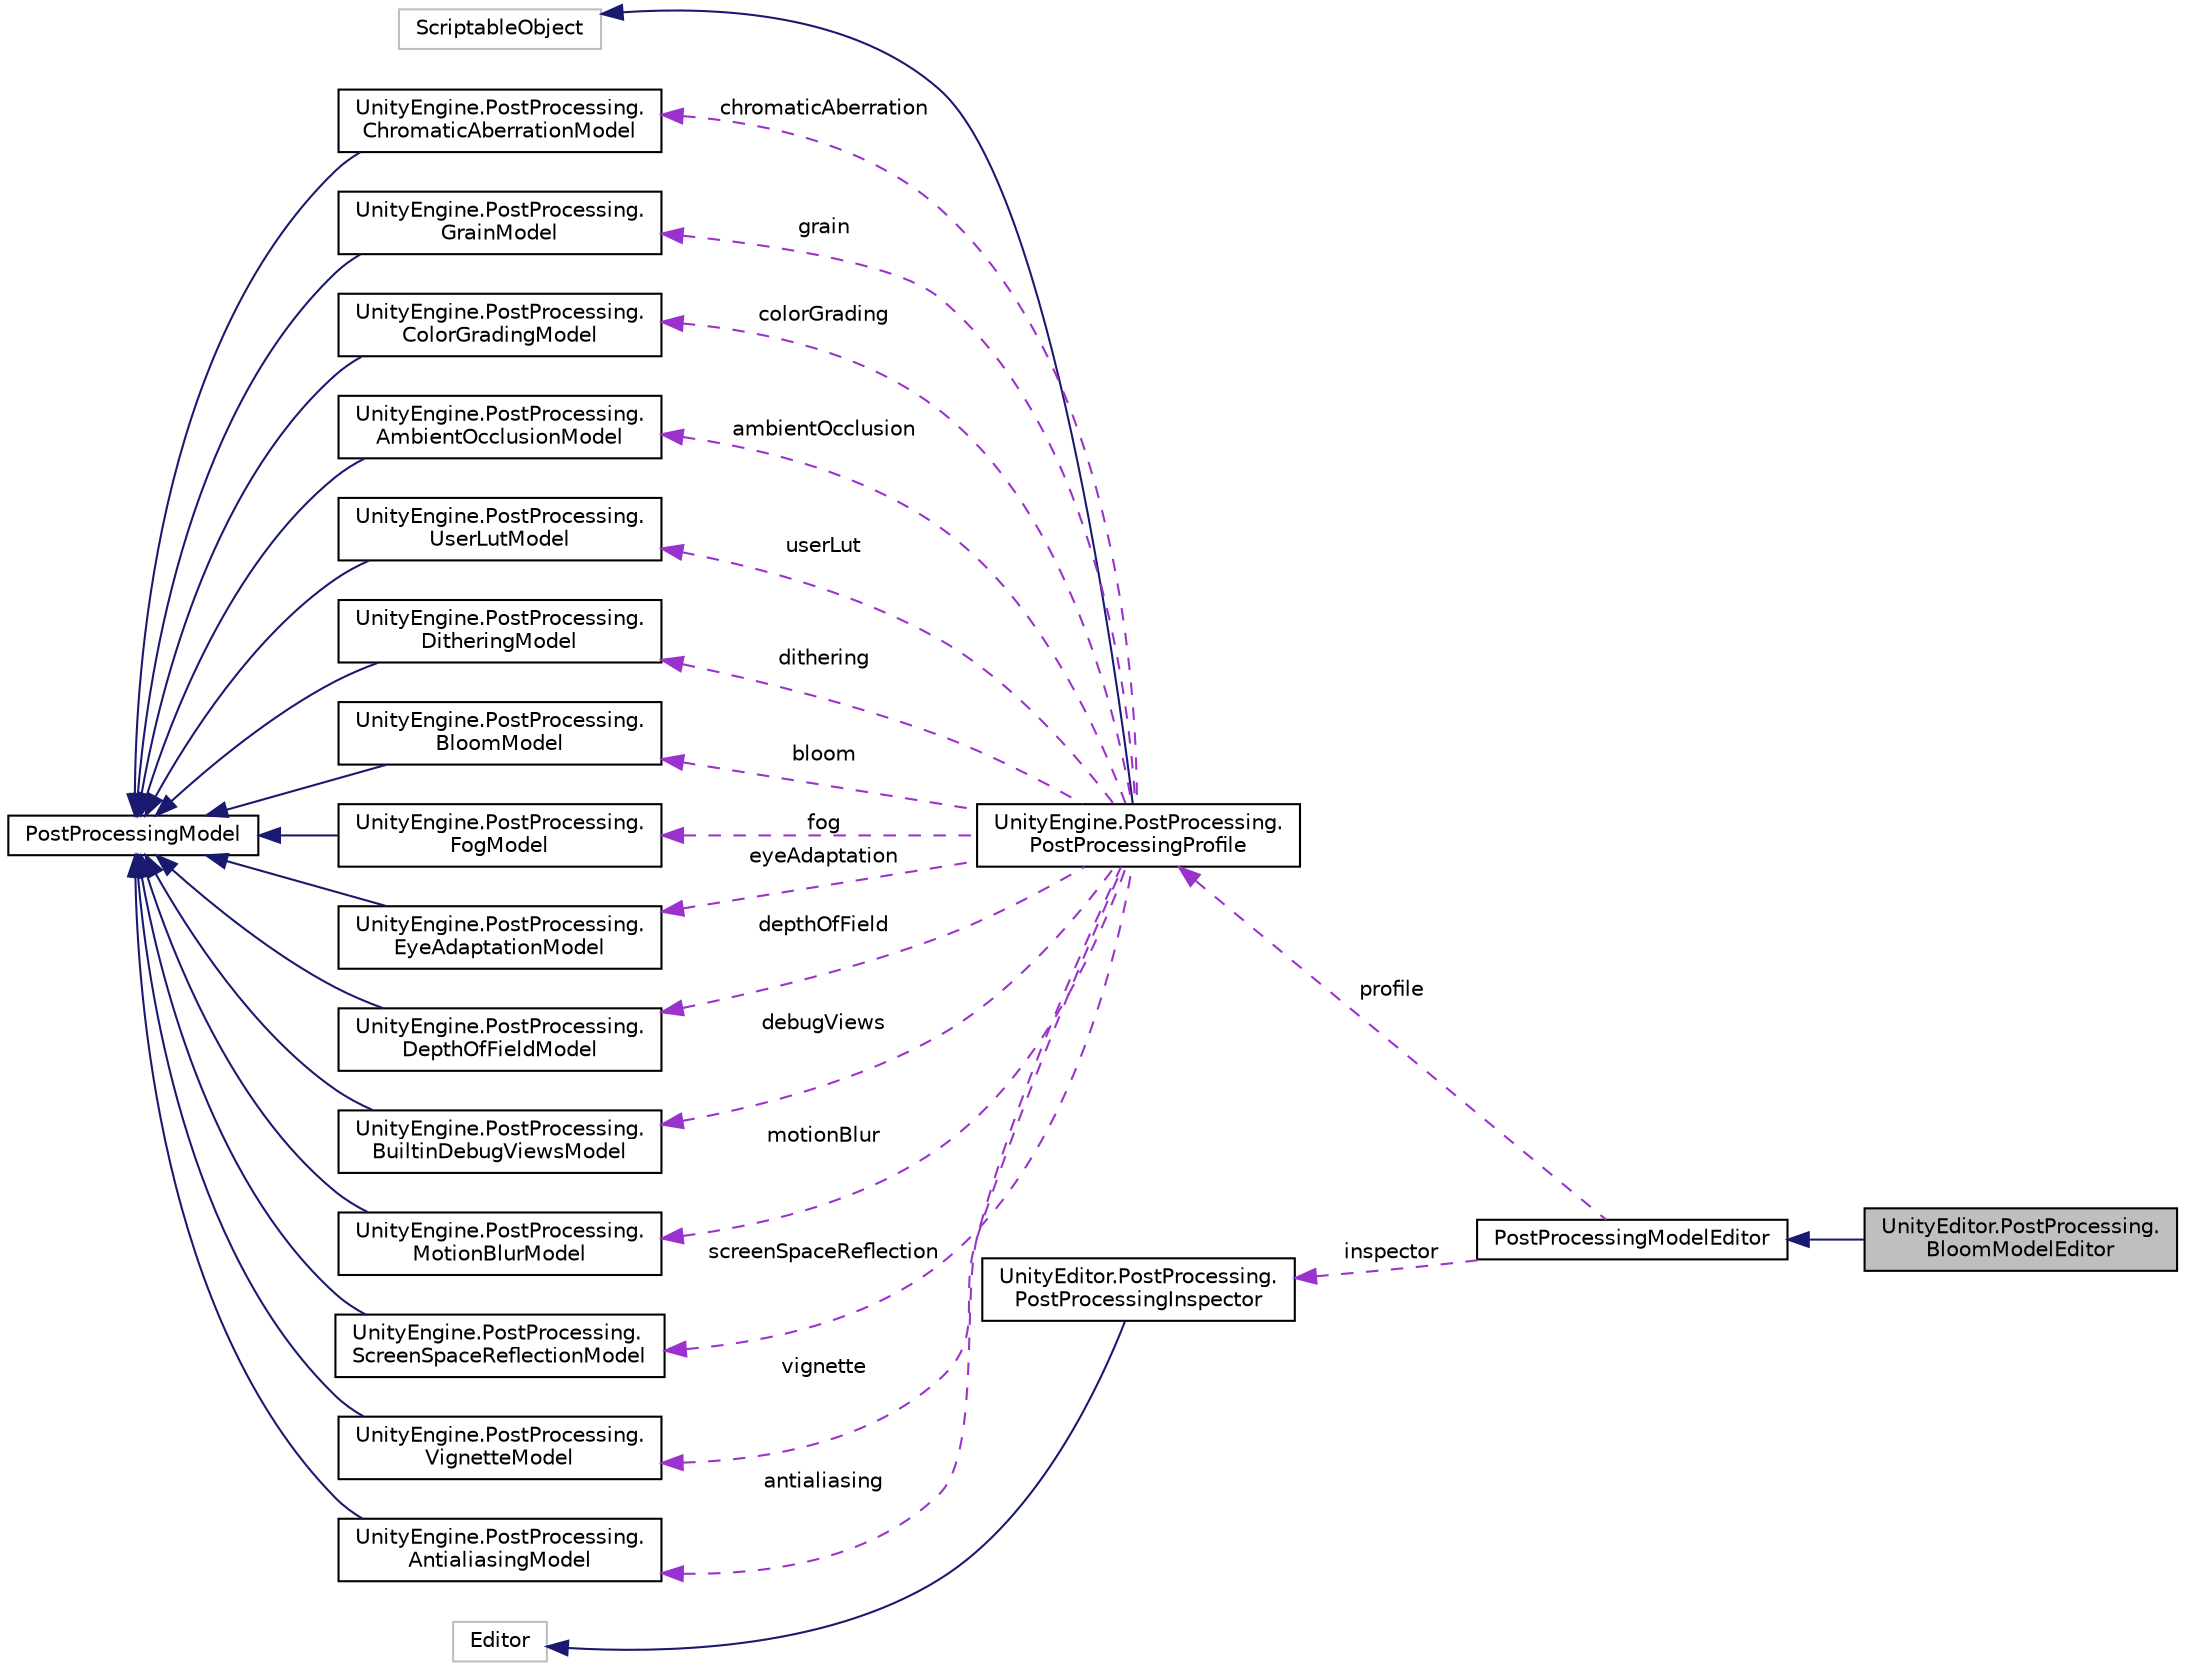 digraph "UnityEditor.PostProcessing.BloomModelEditor"
{
  edge [fontname="Helvetica",fontsize="10",labelfontname="Helvetica",labelfontsize="10"];
  node [fontname="Helvetica",fontsize="10",shape=record];
  rankdir="LR";
  Node2 [label="UnityEditor.PostProcessing.\lBloomModelEditor",height=0.2,width=0.4,color="black", fillcolor="grey75", style="filled", fontcolor="black"];
  Node3 -> Node2 [dir="back",color="midnightblue",fontsize="10",style="solid",fontname="Helvetica"];
  Node3 [label="PostProcessingModelEditor",height=0.2,width=0.4,color="black", fillcolor="white", style="filled",URL="$class_unity_editor_1_1_post_processing_1_1_post_processing_model_editor.html"];
  Node4 -> Node3 [dir="back",color="darkorchid3",fontsize="10",style="dashed",label=" profile" ,fontname="Helvetica"];
  Node4 [label="UnityEngine.PostProcessing.\lPostProcessingProfile",height=0.2,width=0.4,color="black", fillcolor="white", style="filled",URL="$class_unity_engine_1_1_post_processing_1_1_post_processing_profile.html"];
  Node5 -> Node4 [dir="back",color="midnightblue",fontsize="10",style="solid",fontname="Helvetica"];
  Node5 [label="ScriptableObject",height=0.2,width=0.4,color="grey75", fillcolor="white", style="filled"];
  Node6 -> Node4 [dir="back",color="darkorchid3",fontsize="10",style="dashed",label=" chromaticAberration" ,fontname="Helvetica"];
  Node6 [label="UnityEngine.PostProcessing.\lChromaticAberrationModel",height=0.2,width=0.4,color="black", fillcolor="white", style="filled",URL="$class_unity_engine_1_1_post_processing_1_1_chromatic_aberration_model.html"];
  Node7 -> Node6 [dir="back",color="midnightblue",fontsize="10",style="solid",fontname="Helvetica"];
  Node7 [label="PostProcessingModel",height=0.2,width=0.4,color="black", fillcolor="white", style="filled",URL="$class_unity_engine_1_1_post_processing_1_1_post_processing_model.html"];
  Node8 -> Node4 [dir="back",color="darkorchid3",fontsize="10",style="dashed",label=" grain" ,fontname="Helvetica"];
  Node8 [label="UnityEngine.PostProcessing.\lGrainModel",height=0.2,width=0.4,color="black", fillcolor="white", style="filled",URL="$class_unity_engine_1_1_post_processing_1_1_grain_model.html"];
  Node7 -> Node8 [dir="back",color="midnightblue",fontsize="10",style="solid",fontname="Helvetica"];
  Node9 -> Node4 [dir="back",color="darkorchid3",fontsize="10",style="dashed",label=" colorGrading" ,fontname="Helvetica"];
  Node9 [label="UnityEngine.PostProcessing.\lColorGradingModel",height=0.2,width=0.4,color="black", fillcolor="white", style="filled",URL="$class_unity_engine_1_1_post_processing_1_1_color_grading_model.html"];
  Node7 -> Node9 [dir="back",color="midnightblue",fontsize="10",style="solid",fontname="Helvetica"];
  Node10 -> Node4 [dir="back",color="darkorchid3",fontsize="10",style="dashed",label=" ambientOcclusion" ,fontname="Helvetica"];
  Node10 [label="UnityEngine.PostProcessing.\lAmbientOcclusionModel",height=0.2,width=0.4,color="black", fillcolor="white", style="filled",URL="$class_unity_engine_1_1_post_processing_1_1_ambient_occlusion_model.html"];
  Node7 -> Node10 [dir="back",color="midnightblue",fontsize="10",style="solid",fontname="Helvetica"];
  Node11 -> Node4 [dir="back",color="darkorchid3",fontsize="10",style="dashed",label=" userLut" ,fontname="Helvetica"];
  Node11 [label="UnityEngine.PostProcessing.\lUserLutModel",height=0.2,width=0.4,color="black", fillcolor="white", style="filled",URL="$class_unity_engine_1_1_post_processing_1_1_user_lut_model.html"];
  Node7 -> Node11 [dir="back",color="midnightblue",fontsize="10",style="solid",fontname="Helvetica"];
  Node12 -> Node4 [dir="back",color="darkorchid3",fontsize="10",style="dashed",label=" dithering" ,fontname="Helvetica"];
  Node12 [label="UnityEngine.PostProcessing.\lDitheringModel",height=0.2,width=0.4,color="black", fillcolor="white", style="filled",URL="$class_unity_engine_1_1_post_processing_1_1_dithering_model.html"];
  Node7 -> Node12 [dir="back",color="midnightblue",fontsize="10",style="solid",fontname="Helvetica"];
  Node13 -> Node4 [dir="back",color="darkorchid3",fontsize="10",style="dashed",label=" bloom" ,fontname="Helvetica"];
  Node13 [label="UnityEngine.PostProcessing.\lBloomModel",height=0.2,width=0.4,color="black", fillcolor="white", style="filled",URL="$class_unity_engine_1_1_post_processing_1_1_bloom_model.html"];
  Node7 -> Node13 [dir="back",color="midnightblue",fontsize="10",style="solid",fontname="Helvetica"];
  Node14 -> Node4 [dir="back",color="darkorchid3",fontsize="10",style="dashed",label=" fog" ,fontname="Helvetica"];
  Node14 [label="UnityEngine.PostProcessing.\lFogModel",height=0.2,width=0.4,color="black", fillcolor="white", style="filled",URL="$class_unity_engine_1_1_post_processing_1_1_fog_model.html"];
  Node7 -> Node14 [dir="back",color="midnightblue",fontsize="10",style="solid",fontname="Helvetica"];
  Node15 -> Node4 [dir="back",color="darkorchid3",fontsize="10",style="dashed",label=" eyeAdaptation" ,fontname="Helvetica"];
  Node15 [label="UnityEngine.PostProcessing.\lEyeAdaptationModel",height=0.2,width=0.4,color="black", fillcolor="white", style="filled",URL="$class_unity_engine_1_1_post_processing_1_1_eye_adaptation_model.html"];
  Node7 -> Node15 [dir="back",color="midnightblue",fontsize="10",style="solid",fontname="Helvetica"];
  Node16 -> Node4 [dir="back",color="darkorchid3",fontsize="10",style="dashed",label=" depthOfField" ,fontname="Helvetica"];
  Node16 [label="UnityEngine.PostProcessing.\lDepthOfFieldModel",height=0.2,width=0.4,color="black", fillcolor="white", style="filled",URL="$class_unity_engine_1_1_post_processing_1_1_depth_of_field_model.html"];
  Node7 -> Node16 [dir="back",color="midnightblue",fontsize="10",style="solid",fontname="Helvetica"];
  Node17 -> Node4 [dir="back",color="darkorchid3",fontsize="10",style="dashed",label=" debugViews" ,fontname="Helvetica"];
  Node17 [label="UnityEngine.PostProcessing.\lBuiltinDebugViewsModel",height=0.2,width=0.4,color="black", fillcolor="white", style="filled",URL="$class_unity_engine_1_1_post_processing_1_1_builtin_debug_views_model.html"];
  Node7 -> Node17 [dir="back",color="midnightblue",fontsize="10",style="solid",fontname="Helvetica"];
  Node18 -> Node4 [dir="back",color="darkorchid3",fontsize="10",style="dashed",label=" motionBlur" ,fontname="Helvetica"];
  Node18 [label="UnityEngine.PostProcessing.\lMotionBlurModel",height=0.2,width=0.4,color="black", fillcolor="white", style="filled",URL="$class_unity_engine_1_1_post_processing_1_1_motion_blur_model.html"];
  Node7 -> Node18 [dir="back",color="midnightblue",fontsize="10",style="solid",fontname="Helvetica"];
  Node19 -> Node4 [dir="back",color="darkorchid3",fontsize="10",style="dashed",label=" screenSpaceReflection" ,fontname="Helvetica"];
  Node19 [label="UnityEngine.PostProcessing.\lScreenSpaceReflectionModel",height=0.2,width=0.4,color="black", fillcolor="white", style="filled",URL="$class_unity_engine_1_1_post_processing_1_1_screen_space_reflection_model.html"];
  Node7 -> Node19 [dir="back",color="midnightblue",fontsize="10",style="solid",fontname="Helvetica"];
  Node20 -> Node4 [dir="back",color="darkorchid3",fontsize="10",style="dashed",label=" vignette" ,fontname="Helvetica"];
  Node20 [label="UnityEngine.PostProcessing.\lVignetteModel",height=0.2,width=0.4,color="black", fillcolor="white", style="filled",URL="$class_unity_engine_1_1_post_processing_1_1_vignette_model.html"];
  Node7 -> Node20 [dir="back",color="midnightblue",fontsize="10",style="solid",fontname="Helvetica"];
  Node21 -> Node4 [dir="back",color="darkorchid3",fontsize="10",style="dashed",label=" antialiasing" ,fontname="Helvetica"];
  Node21 [label="UnityEngine.PostProcessing.\lAntialiasingModel",height=0.2,width=0.4,color="black", fillcolor="white", style="filled",URL="$class_unity_engine_1_1_post_processing_1_1_antialiasing_model.html"];
  Node7 -> Node21 [dir="back",color="midnightblue",fontsize="10",style="solid",fontname="Helvetica"];
  Node22 -> Node3 [dir="back",color="darkorchid3",fontsize="10",style="dashed",label=" inspector" ,fontname="Helvetica"];
  Node22 [label="UnityEditor.PostProcessing.\lPostProcessingInspector",height=0.2,width=0.4,color="black", fillcolor="white", style="filled",URL="$class_unity_editor_1_1_post_processing_1_1_post_processing_inspector.html"];
  Node23 -> Node22 [dir="back",color="midnightblue",fontsize="10",style="solid",fontname="Helvetica"];
  Node23 [label="Editor",height=0.2,width=0.4,color="grey75", fillcolor="white", style="filled"];
}
